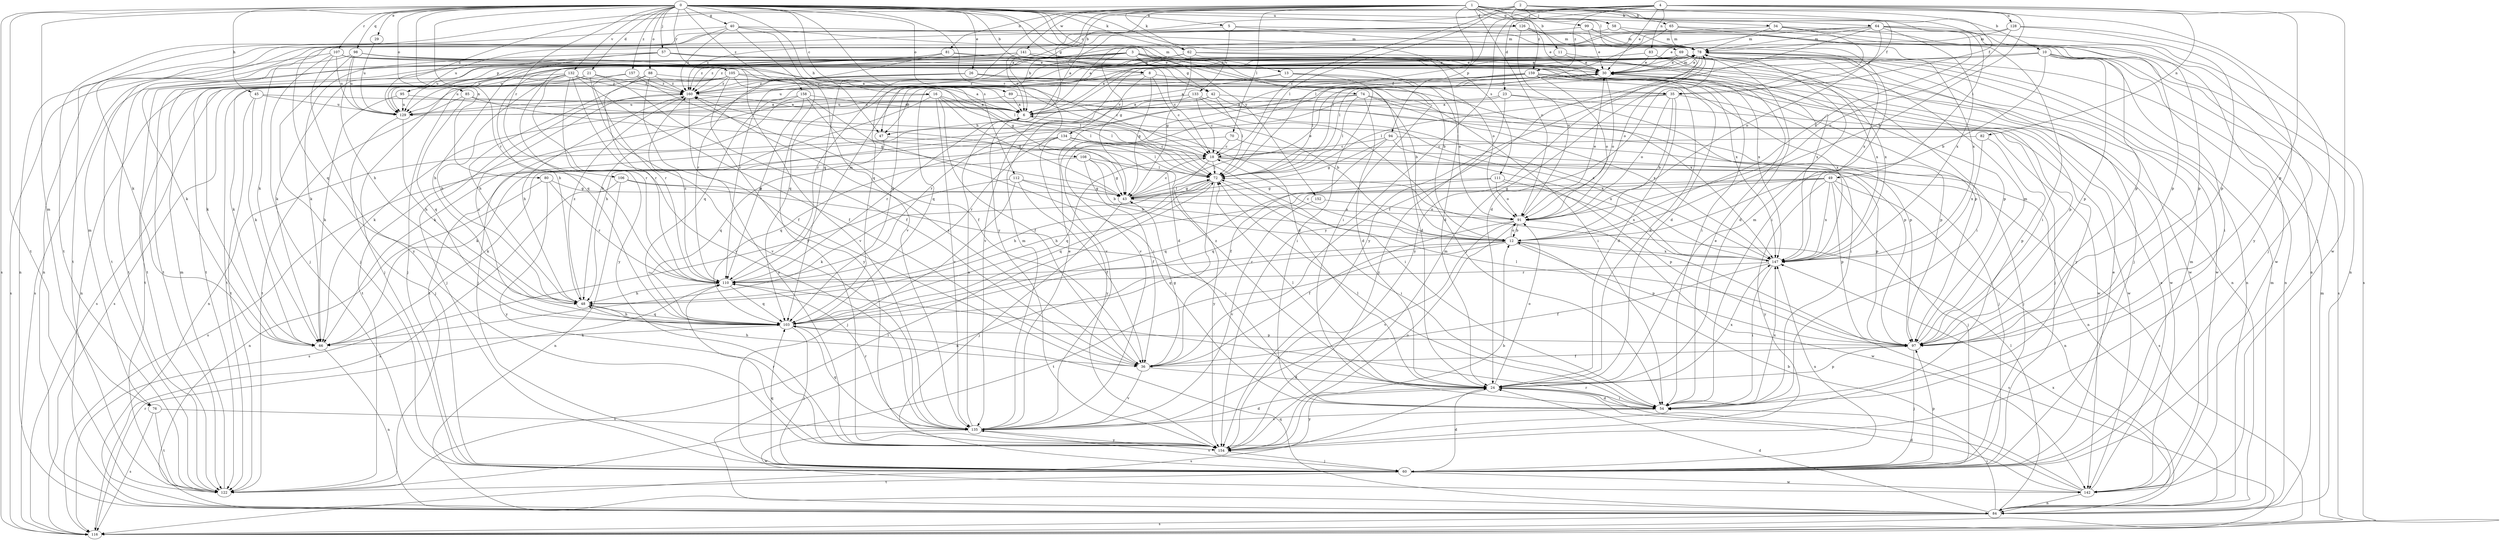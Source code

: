 strict digraph  {
0;
1;
2;
3;
4;
5;
6;
8;
10;
11;
12;
13;
16;
18;
21;
23;
24;
26;
29;
30;
34;
35;
36;
40;
42;
43;
45;
47;
48;
49;
54;
57;
58;
60;
62;
64;
65;
66;
69;
70;
72;
74;
76;
78;
80;
81;
82;
83;
84;
85;
88;
89;
91;
94;
95;
97;
98;
99;
103;
105;
106;
107;
108;
110;
111;
112;
116;
122;
126;
128;
129;
132;
133;
134;
135;
141;
142;
147;
152;
154;
157;
158;
159;
160;
0 -> 5  [label=a];
0 -> 8  [label=b];
0 -> 13  [label=c];
0 -> 16  [label=c];
0 -> 21  [label=d];
0 -> 26  [label=e];
0 -> 29  [label=e];
0 -> 34  [label=f];
0 -> 40  [label=g];
0 -> 42  [label=g];
0 -> 45  [label=h];
0 -> 47  [label=h];
0 -> 57  [label=j];
0 -> 62  [label=k];
0 -> 74  [label=m];
0 -> 76  [label=m];
0 -> 80  [label=n];
0 -> 85  [label=o];
0 -> 88  [label=o];
0 -> 89  [label=o];
0 -> 98  [label=q];
0 -> 105  [label=r];
0 -> 106  [label=r];
0 -> 107  [label=r];
0 -> 108  [label=r];
0 -> 110  [label=r];
0 -> 111  [label=s];
0 -> 112  [label=s];
0 -> 116  [label=s];
0 -> 122  [label=t];
0 -> 126  [label=u];
0 -> 132  [label=v];
0 -> 152  [label=y];
0 -> 157  [label=z];
0 -> 158  [label=z];
1 -> 8  [label=b];
1 -> 10  [label=b];
1 -> 11  [label=b];
1 -> 12  [label=b];
1 -> 35  [label=f];
1 -> 49  [label=i];
1 -> 58  [label=j];
1 -> 62  [label=k];
1 -> 64  [label=k];
1 -> 69  [label=l];
1 -> 70  [label=l];
1 -> 81  [label=n];
1 -> 91  [label=o];
1 -> 94  [label=p];
1 -> 99  [label=q];
1 -> 103  [label=q];
1 -> 122  [label=t];
1 -> 141  [label=w];
1 -> 154  [label=y];
2 -> 6  [label=a];
2 -> 18  [label=c];
2 -> 35  [label=f];
2 -> 58  [label=j];
2 -> 60  [label=j];
2 -> 65  [label=k];
2 -> 72  [label=l];
2 -> 159  [label=z];
3 -> 12  [label=b];
3 -> 30  [label=e];
3 -> 42  [label=g];
3 -> 54  [label=i];
3 -> 76  [label=m];
3 -> 91  [label=o];
3 -> 95  [label=p];
3 -> 103  [label=q];
3 -> 110  [label=r];
3 -> 122  [label=t];
3 -> 147  [label=x];
4 -> 12  [label=b];
4 -> 23  [label=d];
4 -> 30  [label=e];
4 -> 47  [label=h];
4 -> 72  [label=l];
4 -> 82  [label=n];
4 -> 83  [label=n];
4 -> 97  [label=p];
4 -> 128  [label=u];
4 -> 129  [label=u];
4 -> 142  [label=w];
4 -> 154  [label=y];
4 -> 159  [label=z];
5 -> 78  [label=m];
5 -> 84  [label=n];
5 -> 133  [label=v];
5 -> 147  [label=x];
6 -> 47  [label=h];
6 -> 54  [label=i];
6 -> 110  [label=r];
8 -> 18  [label=c];
8 -> 35  [label=f];
8 -> 43  [label=g];
8 -> 103  [label=q];
8 -> 134  [label=v];
10 -> 12  [label=b];
10 -> 30  [label=e];
10 -> 54  [label=i];
10 -> 84  [label=n];
10 -> 97  [label=p];
10 -> 116  [label=s];
10 -> 122  [label=t];
11 -> 30  [label=e];
11 -> 135  [label=v];
11 -> 147  [label=x];
12 -> 18  [label=c];
12 -> 91  [label=o];
12 -> 97  [label=p];
12 -> 103  [label=q];
12 -> 110  [label=r];
12 -> 116  [label=s];
12 -> 122  [label=t];
12 -> 147  [label=x];
13 -> 6  [label=a];
13 -> 35  [label=f];
13 -> 47  [label=h];
13 -> 54  [label=i];
13 -> 91  [label=o];
16 -> 6  [label=a];
16 -> 36  [label=f];
16 -> 43  [label=g];
16 -> 48  [label=h];
16 -> 72  [label=l];
16 -> 122  [label=t];
16 -> 135  [label=v];
18 -> 72  [label=l];
18 -> 97  [label=p];
18 -> 103  [label=q];
18 -> 116  [label=s];
18 -> 154  [label=y];
21 -> 36  [label=f];
21 -> 60  [label=j];
21 -> 66  [label=k];
21 -> 135  [label=v];
21 -> 160  [label=z];
23 -> 54  [label=i];
23 -> 60  [label=j];
23 -> 122  [label=t];
23 -> 129  [label=u];
23 -> 154  [label=y];
24 -> 54  [label=i];
24 -> 72  [label=l];
24 -> 78  [label=m];
24 -> 91  [label=o];
24 -> 97  [label=p];
24 -> 116  [label=s];
24 -> 147  [label=x];
24 -> 154  [label=y];
24 -> 160  [label=z];
26 -> 24  [label=d];
26 -> 48  [label=h];
26 -> 54  [label=i];
26 -> 122  [label=t];
26 -> 147  [label=x];
26 -> 160  [label=z];
29 -> 129  [label=u];
30 -> 78  [label=m];
30 -> 91  [label=o];
30 -> 135  [label=v];
30 -> 142  [label=w];
30 -> 160  [label=z];
34 -> 24  [label=d];
34 -> 43  [label=g];
34 -> 78  [label=m];
34 -> 97  [label=p];
34 -> 142  [label=w];
35 -> 6  [label=a];
35 -> 12  [label=b];
35 -> 24  [label=d];
35 -> 72  [label=l];
35 -> 91  [label=o];
35 -> 97  [label=p];
36 -> 24  [label=d];
36 -> 43  [label=g];
36 -> 48  [label=h];
36 -> 135  [label=v];
36 -> 160  [label=z];
40 -> 54  [label=i];
40 -> 78  [label=m];
40 -> 103  [label=q];
40 -> 122  [label=t];
40 -> 135  [label=v];
40 -> 154  [label=y];
40 -> 160  [label=z];
42 -> 72  [label=l];
42 -> 97  [label=p];
42 -> 110  [label=r];
42 -> 129  [label=u];
42 -> 142  [label=w];
43 -> 18  [label=c];
43 -> 30  [label=e];
43 -> 60  [label=j];
43 -> 72  [label=l];
43 -> 91  [label=o];
45 -> 66  [label=k];
45 -> 122  [label=t];
45 -> 129  [label=u];
45 -> 142  [label=w];
47 -> 18  [label=c];
47 -> 103  [label=q];
48 -> 103  [label=q];
48 -> 160  [label=z];
49 -> 43  [label=g];
49 -> 48  [label=h];
49 -> 60  [label=j];
49 -> 84  [label=n];
49 -> 97  [label=p];
49 -> 103  [label=q];
49 -> 147  [label=x];
49 -> 154  [label=y];
54 -> 24  [label=d];
54 -> 30  [label=e];
54 -> 72  [label=l];
54 -> 135  [label=v];
54 -> 147  [label=x];
57 -> 18  [label=c];
57 -> 30  [label=e];
57 -> 48  [label=h];
57 -> 66  [label=k];
57 -> 97  [label=p];
57 -> 129  [label=u];
58 -> 54  [label=i];
58 -> 78  [label=m];
58 -> 160  [label=z];
60 -> 24  [label=d];
60 -> 30  [label=e];
60 -> 78  [label=m];
60 -> 97  [label=p];
60 -> 103  [label=q];
60 -> 122  [label=t];
60 -> 135  [label=v];
60 -> 142  [label=w];
60 -> 147  [label=x];
62 -> 24  [label=d];
62 -> 30  [label=e];
62 -> 43  [label=g];
62 -> 48  [label=h];
62 -> 97  [label=p];
62 -> 122  [label=t];
64 -> 30  [label=e];
64 -> 60  [label=j];
64 -> 66  [label=k];
64 -> 78  [label=m];
64 -> 91  [label=o];
64 -> 97  [label=p];
64 -> 116  [label=s];
64 -> 129  [label=u];
64 -> 147  [label=x];
64 -> 154  [label=y];
65 -> 6  [label=a];
65 -> 72  [label=l];
65 -> 78  [label=m];
65 -> 84  [label=n];
65 -> 147  [label=x];
66 -> 84  [label=n];
69 -> 6  [label=a];
69 -> 24  [label=d];
69 -> 30  [label=e];
69 -> 91  [label=o];
69 -> 103  [label=q];
69 -> 142  [label=w];
69 -> 147  [label=x];
69 -> 154  [label=y];
69 -> 160  [label=z];
70 -> 18  [label=c];
70 -> 60  [label=j];
70 -> 66  [label=k];
72 -> 43  [label=g];
72 -> 48  [label=h];
72 -> 54  [label=i];
72 -> 66  [label=k];
72 -> 84  [label=n];
72 -> 103  [label=q];
74 -> 6  [label=a];
74 -> 24  [label=d];
74 -> 66  [label=k];
74 -> 72  [label=l];
74 -> 97  [label=p];
74 -> 147  [label=x];
76 -> 116  [label=s];
76 -> 122  [label=t];
76 -> 135  [label=v];
78 -> 30  [label=e];
78 -> 36  [label=f];
78 -> 60  [label=j];
78 -> 72  [label=l];
78 -> 84  [label=n];
78 -> 103  [label=q];
78 -> 129  [label=u];
78 -> 142  [label=w];
80 -> 43  [label=g];
80 -> 84  [label=n];
80 -> 110  [label=r];
80 -> 154  [label=y];
81 -> 30  [label=e];
81 -> 66  [label=k];
81 -> 110  [label=r];
81 -> 147  [label=x];
81 -> 160  [label=z];
82 -> 18  [label=c];
82 -> 97  [label=p];
82 -> 147  [label=x];
83 -> 30  [label=e];
83 -> 54  [label=i];
83 -> 110  [label=r];
83 -> 129  [label=u];
83 -> 147  [label=x];
84 -> 24  [label=d];
84 -> 54  [label=i];
84 -> 72  [label=l];
84 -> 78  [label=m];
84 -> 103  [label=q];
84 -> 116  [label=s];
84 -> 147  [label=x];
85 -> 6  [label=a];
85 -> 24  [label=d];
85 -> 103  [label=q];
85 -> 122  [label=t];
88 -> 12  [label=b];
88 -> 36  [label=f];
88 -> 110  [label=r];
88 -> 116  [label=s];
88 -> 160  [label=z];
89 -> 6  [label=a];
89 -> 12  [label=b];
89 -> 129  [label=u];
91 -> 12  [label=b];
91 -> 30  [label=e];
91 -> 36  [label=f];
91 -> 135  [label=v];
91 -> 142  [label=w];
94 -> 18  [label=c];
94 -> 36  [label=f];
94 -> 43  [label=g];
94 -> 60  [label=j];
94 -> 147  [label=x];
95 -> 66  [label=k];
95 -> 72  [label=l];
95 -> 129  [label=u];
97 -> 36  [label=f];
97 -> 60  [label=j];
97 -> 72  [label=l];
97 -> 78  [label=m];
98 -> 30  [label=e];
98 -> 48  [label=h];
98 -> 60  [label=j];
98 -> 72  [label=l];
98 -> 116  [label=s];
98 -> 129  [label=u];
98 -> 135  [label=v];
99 -> 30  [label=e];
99 -> 78  [label=m];
99 -> 84  [label=n];
99 -> 122  [label=t];
103 -> 48  [label=h];
103 -> 60  [label=j];
103 -> 66  [label=k];
103 -> 97  [label=p];
103 -> 160  [label=z];
105 -> 6  [label=a];
105 -> 18  [label=c];
105 -> 48  [label=h];
105 -> 66  [label=k];
105 -> 72  [label=l];
105 -> 116  [label=s];
105 -> 154  [label=y];
105 -> 160  [label=z];
106 -> 43  [label=g];
106 -> 54  [label=i];
106 -> 84  [label=n];
106 -> 116  [label=s];
107 -> 6  [label=a];
107 -> 30  [label=e];
107 -> 43  [label=g];
107 -> 60  [label=j];
107 -> 116  [label=s];
107 -> 129  [label=u];
107 -> 154  [label=y];
108 -> 12  [label=b];
108 -> 36  [label=f];
108 -> 43  [label=g];
108 -> 66  [label=k];
108 -> 72  [label=l];
110 -> 48  [label=h];
110 -> 78  [label=m];
110 -> 103  [label=q];
110 -> 160  [label=z];
111 -> 43  [label=g];
111 -> 91  [label=o];
111 -> 97  [label=p];
111 -> 103  [label=q];
111 -> 147  [label=x];
112 -> 12  [label=b];
112 -> 36  [label=f];
112 -> 43  [label=g];
112 -> 60  [label=j];
112 -> 116  [label=s];
116 -> 78  [label=m];
116 -> 110  [label=r];
122 -> 72  [label=l];
122 -> 78  [label=m];
126 -> 6  [label=a];
126 -> 30  [label=e];
126 -> 54  [label=i];
126 -> 66  [label=k];
126 -> 78  [label=m];
126 -> 84  [label=n];
126 -> 91  [label=o];
126 -> 97  [label=p];
128 -> 78  [label=m];
128 -> 91  [label=o];
128 -> 97  [label=p];
128 -> 103  [label=q];
128 -> 154  [label=y];
129 -> 48  [label=h];
129 -> 60  [label=j];
132 -> 24  [label=d];
132 -> 36  [label=f];
132 -> 48  [label=h];
132 -> 60  [label=j];
132 -> 84  [label=n];
132 -> 110  [label=r];
132 -> 122  [label=t];
132 -> 135  [label=v];
132 -> 154  [label=y];
132 -> 160  [label=z];
133 -> 6  [label=a];
133 -> 18  [label=c];
133 -> 54  [label=i];
133 -> 84  [label=n];
133 -> 147  [label=x];
134 -> 18  [label=c];
134 -> 72  [label=l];
134 -> 84  [label=n];
134 -> 103  [label=q];
134 -> 110  [label=r];
134 -> 116  [label=s];
134 -> 154  [label=y];
135 -> 6  [label=a];
135 -> 24  [label=d];
135 -> 30  [label=e];
135 -> 78  [label=m];
135 -> 103  [label=q];
135 -> 110  [label=r];
135 -> 142  [label=w];
135 -> 154  [label=y];
141 -> 6  [label=a];
141 -> 24  [label=d];
141 -> 30  [label=e];
141 -> 66  [label=k];
141 -> 84  [label=n];
141 -> 122  [label=t];
141 -> 160  [label=z];
142 -> 12  [label=b];
142 -> 24  [label=d];
142 -> 30  [label=e];
142 -> 84  [label=n];
142 -> 110  [label=r];
147 -> 6  [label=a];
147 -> 36  [label=f];
147 -> 54  [label=i];
147 -> 110  [label=r];
152 -> 91  [label=o];
152 -> 135  [label=v];
154 -> 12  [label=b];
154 -> 60  [label=j];
154 -> 78  [label=m];
154 -> 91  [label=o];
154 -> 110  [label=r];
157 -> 36  [label=f];
157 -> 110  [label=r];
157 -> 129  [label=u];
157 -> 160  [label=z];
158 -> 6  [label=a];
158 -> 43  [label=g];
158 -> 54  [label=i];
158 -> 60  [label=j];
158 -> 66  [label=k];
158 -> 110  [label=r];
159 -> 24  [label=d];
159 -> 72  [label=l];
159 -> 91  [label=o];
159 -> 97  [label=p];
159 -> 103  [label=q];
159 -> 129  [label=u];
159 -> 135  [label=v];
159 -> 147  [label=x];
159 -> 154  [label=y];
159 -> 160  [label=z];
160 -> 6  [label=a];
160 -> 48  [label=h];
160 -> 60  [label=j];
160 -> 154  [label=y];
}
